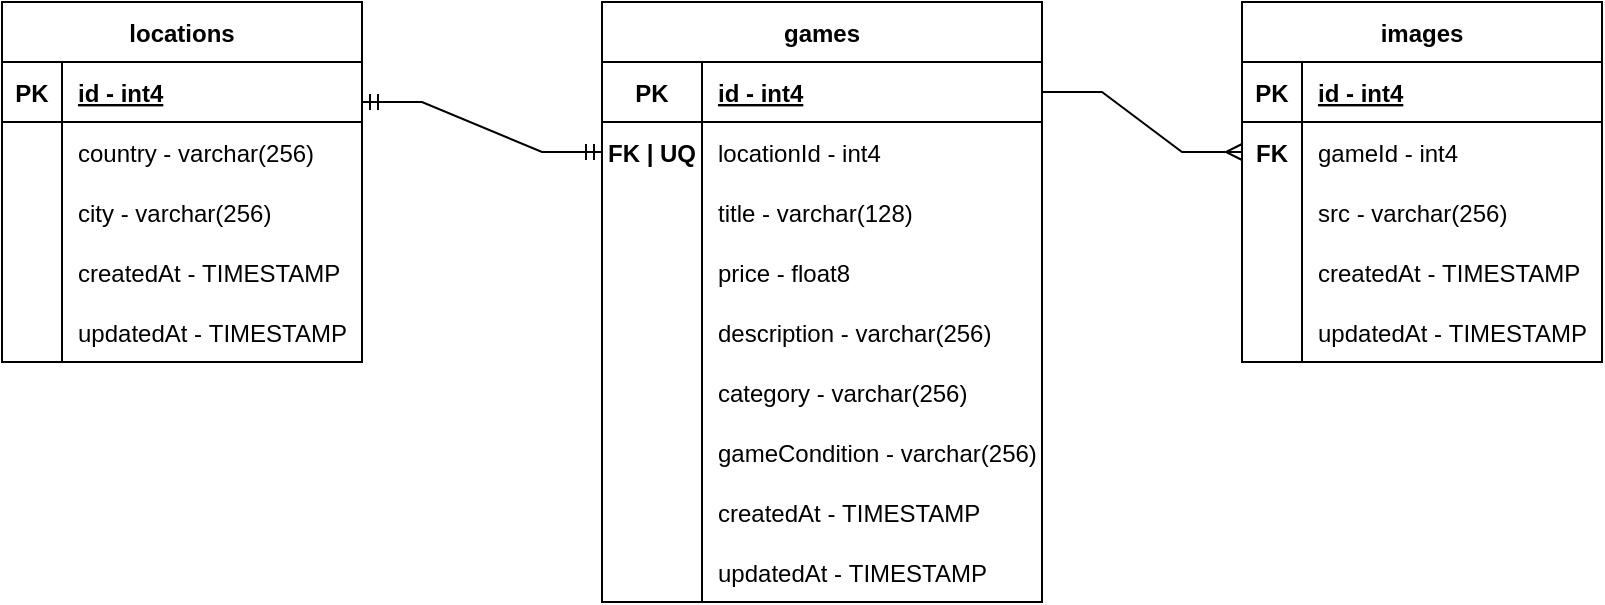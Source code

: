 <mxfile version="20.6.2" type="github">
  <diagram name="Page-1" id="e56a1550-8fbb-45ad-956c-1786394a9013">
    <mxGraphModel dx="1975" dy="491" grid="1" gridSize="10" guides="1" tooltips="1" connect="1" arrows="1" fold="1" page="1" pageScale="1" pageWidth="1100" pageHeight="850" background="none" math="0" shadow="0">
      <root>
        <mxCell id="0" />
        <mxCell id="1" parent="0" />
        <mxCell id="7V9Ia0XlGZe2Hx432Uq6-1" value="locations" style="shape=table;startSize=30;container=1;collapsible=1;childLayout=tableLayout;fixedRows=1;rowLines=0;fontStyle=1;align=center;resizeLast=1;" vertex="1" parent="1">
          <mxGeometry x="-20" y="380" width="180" height="180" as="geometry" />
        </mxCell>
        <mxCell id="7V9Ia0XlGZe2Hx432Uq6-2" value="" style="shape=tableRow;horizontal=0;startSize=0;swimlaneHead=0;swimlaneBody=0;fillColor=none;collapsible=0;dropTarget=0;points=[[0,0.5],[1,0.5]];portConstraint=eastwest;top=0;left=0;right=0;bottom=1;" vertex="1" parent="7V9Ia0XlGZe2Hx432Uq6-1">
          <mxGeometry y="30" width="180" height="30" as="geometry" />
        </mxCell>
        <mxCell id="7V9Ia0XlGZe2Hx432Uq6-3" value="PK" style="shape=partialRectangle;connectable=0;fillColor=none;top=0;left=0;bottom=0;right=0;fontStyle=1;overflow=hidden;" vertex="1" parent="7V9Ia0XlGZe2Hx432Uq6-2">
          <mxGeometry width="30" height="30" as="geometry">
            <mxRectangle width="30" height="30" as="alternateBounds" />
          </mxGeometry>
        </mxCell>
        <mxCell id="7V9Ia0XlGZe2Hx432Uq6-4" value="id - int4" style="shape=partialRectangle;connectable=0;fillColor=none;top=0;left=0;bottom=0;right=0;align=left;spacingLeft=6;fontStyle=5;overflow=hidden;" vertex="1" parent="7V9Ia0XlGZe2Hx432Uq6-2">
          <mxGeometry x="30" width="150" height="30" as="geometry">
            <mxRectangle width="150" height="30" as="alternateBounds" />
          </mxGeometry>
        </mxCell>
        <mxCell id="7V9Ia0XlGZe2Hx432Uq6-5" value="" style="shape=tableRow;horizontal=0;startSize=0;swimlaneHead=0;swimlaneBody=0;fillColor=none;collapsible=0;dropTarget=0;points=[[0,0.5],[1,0.5]];portConstraint=eastwest;top=0;left=0;right=0;bottom=0;" vertex="1" parent="7V9Ia0XlGZe2Hx432Uq6-1">
          <mxGeometry y="60" width="180" height="30" as="geometry" />
        </mxCell>
        <mxCell id="7V9Ia0XlGZe2Hx432Uq6-6" value="" style="shape=partialRectangle;connectable=0;fillColor=none;top=0;left=0;bottom=0;right=0;editable=1;overflow=hidden;" vertex="1" parent="7V9Ia0XlGZe2Hx432Uq6-5">
          <mxGeometry width="30" height="30" as="geometry">
            <mxRectangle width="30" height="30" as="alternateBounds" />
          </mxGeometry>
        </mxCell>
        <mxCell id="7V9Ia0XlGZe2Hx432Uq6-7" value="country - varchar(256)" style="shape=partialRectangle;connectable=0;fillColor=none;top=0;left=0;bottom=0;right=0;align=left;spacingLeft=6;overflow=hidden;" vertex="1" parent="7V9Ia0XlGZe2Hx432Uq6-5">
          <mxGeometry x="30" width="150" height="30" as="geometry">
            <mxRectangle width="150" height="30" as="alternateBounds" />
          </mxGeometry>
        </mxCell>
        <mxCell id="7V9Ia0XlGZe2Hx432Uq6-8" value="" style="shape=tableRow;horizontal=0;startSize=0;swimlaneHead=0;swimlaneBody=0;fillColor=none;collapsible=0;dropTarget=0;points=[[0,0.5],[1,0.5]];portConstraint=eastwest;top=0;left=0;right=0;bottom=0;" vertex="1" parent="7V9Ia0XlGZe2Hx432Uq6-1">
          <mxGeometry y="90" width="180" height="30" as="geometry" />
        </mxCell>
        <mxCell id="7V9Ia0XlGZe2Hx432Uq6-9" value="" style="shape=partialRectangle;connectable=0;fillColor=none;top=0;left=0;bottom=0;right=0;editable=1;overflow=hidden;" vertex="1" parent="7V9Ia0XlGZe2Hx432Uq6-8">
          <mxGeometry width="30" height="30" as="geometry">
            <mxRectangle width="30" height="30" as="alternateBounds" />
          </mxGeometry>
        </mxCell>
        <mxCell id="7V9Ia0XlGZe2Hx432Uq6-10" value="city - varchar(256)" style="shape=partialRectangle;connectable=0;fillColor=none;top=0;left=0;bottom=0;right=0;align=left;spacingLeft=6;overflow=hidden;" vertex="1" parent="7V9Ia0XlGZe2Hx432Uq6-8">
          <mxGeometry x="30" width="150" height="30" as="geometry">
            <mxRectangle width="150" height="30" as="alternateBounds" />
          </mxGeometry>
        </mxCell>
        <mxCell id="7V9Ia0XlGZe2Hx432Uq6-11" value="" style="shape=tableRow;horizontal=0;startSize=0;swimlaneHead=0;swimlaneBody=0;fillColor=none;collapsible=0;dropTarget=0;points=[[0,0.5],[1,0.5]];portConstraint=eastwest;top=0;left=0;right=0;bottom=0;" vertex="1" parent="7V9Ia0XlGZe2Hx432Uq6-1">
          <mxGeometry y="120" width="180" height="30" as="geometry" />
        </mxCell>
        <mxCell id="7V9Ia0XlGZe2Hx432Uq6-12" value="" style="shape=partialRectangle;connectable=0;fillColor=none;top=0;left=0;bottom=0;right=0;editable=1;overflow=hidden;" vertex="1" parent="7V9Ia0XlGZe2Hx432Uq6-11">
          <mxGeometry width="30" height="30" as="geometry">
            <mxRectangle width="30" height="30" as="alternateBounds" />
          </mxGeometry>
        </mxCell>
        <mxCell id="7V9Ia0XlGZe2Hx432Uq6-13" value="createdAt - TIMESTAMP" style="shape=partialRectangle;connectable=0;fillColor=none;top=0;left=0;bottom=0;right=0;align=left;spacingLeft=6;overflow=hidden;" vertex="1" parent="7V9Ia0XlGZe2Hx432Uq6-11">
          <mxGeometry x="30" width="150" height="30" as="geometry">
            <mxRectangle width="150" height="30" as="alternateBounds" />
          </mxGeometry>
        </mxCell>
        <mxCell id="7V9Ia0XlGZe2Hx432Uq6-73" value="" style="shape=tableRow;horizontal=0;startSize=0;swimlaneHead=0;swimlaneBody=0;fillColor=none;collapsible=0;dropTarget=0;points=[[0,0.5],[1,0.5]];portConstraint=eastwest;top=0;left=0;right=0;bottom=0;" vertex="1" parent="7V9Ia0XlGZe2Hx432Uq6-1">
          <mxGeometry y="150" width="180" height="30" as="geometry" />
        </mxCell>
        <mxCell id="7V9Ia0XlGZe2Hx432Uq6-74" value="" style="shape=partialRectangle;connectable=0;fillColor=none;top=0;left=0;bottom=0;right=0;editable=1;overflow=hidden;" vertex="1" parent="7V9Ia0XlGZe2Hx432Uq6-73">
          <mxGeometry width="30" height="30" as="geometry">
            <mxRectangle width="30" height="30" as="alternateBounds" />
          </mxGeometry>
        </mxCell>
        <mxCell id="7V9Ia0XlGZe2Hx432Uq6-75" value="updatedAt - TIMESTAMP" style="shape=partialRectangle;connectable=0;fillColor=none;top=0;left=0;bottom=0;right=0;align=left;spacingLeft=6;overflow=hidden;" vertex="1" parent="7V9Ia0XlGZe2Hx432Uq6-73">
          <mxGeometry x="30" width="150" height="30" as="geometry">
            <mxRectangle width="150" height="30" as="alternateBounds" />
          </mxGeometry>
        </mxCell>
        <mxCell id="7V9Ia0XlGZe2Hx432Uq6-159" value="images" style="shape=table;startSize=30;container=1;collapsible=1;childLayout=tableLayout;fixedRows=1;rowLines=0;fontStyle=1;align=center;resizeLast=1;" vertex="1" parent="1">
          <mxGeometry x="600" y="380" width="180" height="180" as="geometry" />
        </mxCell>
        <mxCell id="7V9Ia0XlGZe2Hx432Uq6-160" value="" style="shape=tableRow;horizontal=0;startSize=0;swimlaneHead=0;swimlaneBody=0;fillColor=none;collapsible=0;dropTarget=0;points=[[0,0.5],[1,0.5]];portConstraint=eastwest;top=0;left=0;right=0;bottom=1;" vertex="1" parent="7V9Ia0XlGZe2Hx432Uq6-159">
          <mxGeometry y="30" width="180" height="30" as="geometry" />
        </mxCell>
        <mxCell id="7V9Ia0XlGZe2Hx432Uq6-161" value="PK" style="shape=partialRectangle;connectable=0;fillColor=none;top=0;left=0;bottom=0;right=0;fontStyle=1;overflow=hidden;" vertex="1" parent="7V9Ia0XlGZe2Hx432Uq6-160">
          <mxGeometry width="30" height="30" as="geometry">
            <mxRectangle width="30" height="30" as="alternateBounds" />
          </mxGeometry>
        </mxCell>
        <mxCell id="7V9Ia0XlGZe2Hx432Uq6-162" value="id - int4" style="shape=partialRectangle;connectable=0;fillColor=none;top=0;left=0;bottom=0;right=0;align=left;spacingLeft=6;fontStyle=5;overflow=hidden;" vertex="1" parent="7V9Ia0XlGZe2Hx432Uq6-160">
          <mxGeometry x="30" width="150" height="30" as="geometry">
            <mxRectangle width="150" height="30" as="alternateBounds" />
          </mxGeometry>
        </mxCell>
        <mxCell id="7V9Ia0XlGZe2Hx432Uq6-166" value="" style="shape=tableRow;horizontal=0;startSize=0;swimlaneHead=0;swimlaneBody=0;fillColor=none;collapsible=0;dropTarget=0;points=[[0,0.5],[1,0.5]];portConstraint=eastwest;top=0;left=0;right=0;bottom=0;" vertex="1" parent="7V9Ia0XlGZe2Hx432Uq6-159">
          <mxGeometry y="60" width="180" height="30" as="geometry" />
        </mxCell>
        <mxCell id="7V9Ia0XlGZe2Hx432Uq6-167" value="FK" style="shape=partialRectangle;connectable=0;fillColor=none;top=0;left=0;bottom=0;right=0;editable=1;overflow=hidden;fontStyle=1" vertex="1" parent="7V9Ia0XlGZe2Hx432Uq6-166">
          <mxGeometry width="30" height="30" as="geometry">
            <mxRectangle width="30" height="30" as="alternateBounds" />
          </mxGeometry>
        </mxCell>
        <mxCell id="7V9Ia0XlGZe2Hx432Uq6-168" value="gameId - int4" style="shape=partialRectangle;connectable=0;fillColor=none;top=0;left=0;bottom=0;right=0;align=left;spacingLeft=6;overflow=hidden;" vertex="1" parent="7V9Ia0XlGZe2Hx432Uq6-166">
          <mxGeometry x="30" width="150" height="30" as="geometry">
            <mxRectangle width="150" height="30" as="alternateBounds" />
          </mxGeometry>
        </mxCell>
        <mxCell id="7V9Ia0XlGZe2Hx432Uq6-163" value="" style="shape=tableRow;horizontal=0;startSize=0;swimlaneHead=0;swimlaneBody=0;fillColor=none;collapsible=0;dropTarget=0;points=[[0,0.5],[1,0.5]];portConstraint=eastwest;top=0;left=0;right=0;bottom=0;" vertex="1" parent="7V9Ia0XlGZe2Hx432Uq6-159">
          <mxGeometry y="90" width="180" height="30" as="geometry" />
        </mxCell>
        <mxCell id="7V9Ia0XlGZe2Hx432Uq6-164" value="" style="shape=partialRectangle;connectable=0;fillColor=none;top=0;left=0;bottom=0;right=0;editable=1;overflow=hidden;" vertex="1" parent="7V9Ia0XlGZe2Hx432Uq6-163">
          <mxGeometry width="30" height="30" as="geometry">
            <mxRectangle width="30" height="30" as="alternateBounds" />
          </mxGeometry>
        </mxCell>
        <mxCell id="7V9Ia0XlGZe2Hx432Uq6-165" value="src - varchar(256)" style="shape=partialRectangle;connectable=0;fillColor=none;top=0;left=0;bottom=0;right=0;align=left;spacingLeft=6;overflow=hidden;" vertex="1" parent="7V9Ia0XlGZe2Hx432Uq6-163">
          <mxGeometry x="30" width="150" height="30" as="geometry">
            <mxRectangle width="150" height="30" as="alternateBounds" />
          </mxGeometry>
        </mxCell>
        <mxCell id="7V9Ia0XlGZe2Hx432Uq6-177" value="" style="shape=tableRow;horizontal=0;startSize=0;swimlaneHead=0;swimlaneBody=0;fillColor=none;collapsible=0;dropTarget=0;points=[[0,0.5],[1,0.5]];portConstraint=eastwest;top=0;left=0;right=0;bottom=0;" vertex="1" parent="7V9Ia0XlGZe2Hx432Uq6-159">
          <mxGeometry y="120" width="180" height="30" as="geometry" />
        </mxCell>
        <mxCell id="7V9Ia0XlGZe2Hx432Uq6-178" value="" style="shape=partialRectangle;connectable=0;fillColor=none;top=0;left=0;bottom=0;right=0;editable=1;overflow=hidden;" vertex="1" parent="7V9Ia0XlGZe2Hx432Uq6-177">
          <mxGeometry width="30" height="30" as="geometry">
            <mxRectangle width="30" height="30" as="alternateBounds" />
          </mxGeometry>
        </mxCell>
        <mxCell id="7V9Ia0XlGZe2Hx432Uq6-179" value="createdAt - TIMESTAMP" style="shape=partialRectangle;connectable=0;fillColor=none;top=0;left=0;bottom=0;right=0;align=left;spacingLeft=6;overflow=hidden;" vertex="1" parent="7V9Ia0XlGZe2Hx432Uq6-177">
          <mxGeometry x="30" width="150" height="30" as="geometry">
            <mxRectangle width="150" height="30" as="alternateBounds" />
          </mxGeometry>
        </mxCell>
        <mxCell id="7V9Ia0XlGZe2Hx432Uq6-169" value="" style="shape=tableRow;horizontal=0;startSize=0;swimlaneHead=0;swimlaneBody=0;fillColor=none;collapsible=0;dropTarget=0;points=[[0,0.5],[1,0.5]];portConstraint=eastwest;top=0;left=0;right=0;bottom=0;" vertex="1" parent="7V9Ia0XlGZe2Hx432Uq6-159">
          <mxGeometry y="150" width="180" height="30" as="geometry" />
        </mxCell>
        <mxCell id="7V9Ia0XlGZe2Hx432Uq6-170" value="" style="shape=partialRectangle;connectable=0;fillColor=none;top=0;left=0;bottom=0;right=0;editable=1;overflow=hidden;" vertex="1" parent="7V9Ia0XlGZe2Hx432Uq6-169">
          <mxGeometry width="30" height="30" as="geometry">
            <mxRectangle width="30" height="30" as="alternateBounds" />
          </mxGeometry>
        </mxCell>
        <mxCell id="7V9Ia0XlGZe2Hx432Uq6-171" value="updatedAt - TIMESTAMP" style="shape=partialRectangle;connectable=0;fillColor=none;top=0;left=0;bottom=0;right=0;align=left;spacingLeft=6;overflow=hidden;" vertex="1" parent="7V9Ia0XlGZe2Hx432Uq6-169">
          <mxGeometry x="30" width="150" height="30" as="geometry">
            <mxRectangle width="150" height="30" as="alternateBounds" />
          </mxGeometry>
        </mxCell>
        <mxCell id="7V9Ia0XlGZe2Hx432Uq6-180" value="games" style="shape=table;startSize=30;container=1;collapsible=1;childLayout=tableLayout;fixedRows=1;rowLines=0;fontStyle=1;align=center;resizeLast=1;" vertex="1" parent="1">
          <mxGeometry x="280" y="380" width="220" height="300" as="geometry" />
        </mxCell>
        <mxCell id="7V9Ia0XlGZe2Hx432Uq6-181" value="" style="shape=tableRow;horizontal=0;startSize=0;swimlaneHead=0;swimlaneBody=0;fillColor=none;collapsible=0;dropTarget=0;points=[[0,0.5],[1,0.5]];portConstraint=eastwest;top=0;left=0;right=0;bottom=1;" vertex="1" parent="7V9Ia0XlGZe2Hx432Uq6-180">
          <mxGeometry y="30" width="220" height="30" as="geometry" />
        </mxCell>
        <mxCell id="7V9Ia0XlGZe2Hx432Uq6-182" value="PK" style="shape=partialRectangle;connectable=0;fillColor=none;top=0;left=0;bottom=0;right=0;fontStyle=1;overflow=hidden;" vertex="1" parent="7V9Ia0XlGZe2Hx432Uq6-181">
          <mxGeometry width="50" height="30" as="geometry">
            <mxRectangle width="50" height="30" as="alternateBounds" />
          </mxGeometry>
        </mxCell>
        <mxCell id="7V9Ia0XlGZe2Hx432Uq6-183" value="id - int4" style="shape=partialRectangle;connectable=0;fillColor=none;top=0;left=0;bottom=0;right=0;align=left;spacingLeft=6;fontStyle=5;overflow=hidden;" vertex="1" parent="7V9Ia0XlGZe2Hx432Uq6-181">
          <mxGeometry x="50" width="170" height="30" as="geometry">
            <mxRectangle width="170" height="30" as="alternateBounds" />
          </mxGeometry>
        </mxCell>
        <mxCell id="7V9Ia0XlGZe2Hx432Uq6-184" value="" style="shape=tableRow;horizontal=0;startSize=0;swimlaneHead=0;swimlaneBody=0;fillColor=none;collapsible=0;dropTarget=0;points=[[0,0.5],[1,0.5]];portConstraint=eastwest;top=0;left=0;right=0;bottom=0;" vertex="1" parent="7V9Ia0XlGZe2Hx432Uq6-180">
          <mxGeometry y="60" width="220" height="30" as="geometry" />
        </mxCell>
        <mxCell id="7V9Ia0XlGZe2Hx432Uq6-185" value="FK | UQ" style="shape=partialRectangle;connectable=0;fillColor=none;top=0;left=0;bottom=0;right=0;editable=1;overflow=hidden;fontStyle=1" vertex="1" parent="7V9Ia0XlGZe2Hx432Uq6-184">
          <mxGeometry width="50" height="30" as="geometry">
            <mxRectangle width="50" height="30" as="alternateBounds" />
          </mxGeometry>
        </mxCell>
        <mxCell id="7V9Ia0XlGZe2Hx432Uq6-186" value="locationId - int4" style="shape=partialRectangle;connectable=0;fillColor=none;top=0;left=0;bottom=0;right=0;align=left;spacingLeft=6;overflow=hidden;" vertex="1" parent="7V9Ia0XlGZe2Hx432Uq6-184">
          <mxGeometry x="50" width="170" height="30" as="geometry">
            <mxRectangle width="170" height="30" as="alternateBounds" />
          </mxGeometry>
        </mxCell>
        <mxCell id="7V9Ia0XlGZe2Hx432Uq6-187" value="" style="shape=tableRow;horizontal=0;startSize=0;swimlaneHead=0;swimlaneBody=0;fillColor=none;collapsible=0;dropTarget=0;points=[[0,0.5],[1,0.5]];portConstraint=eastwest;top=0;left=0;right=0;bottom=0;" vertex="1" parent="7V9Ia0XlGZe2Hx432Uq6-180">
          <mxGeometry y="90" width="220" height="30" as="geometry" />
        </mxCell>
        <mxCell id="7V9Ia0XlGZe2Hx432Uq6-188" value="" style="shape=partialRectangle;connectable=0;fillColor=none;top=0;left=0;bottom=0;right=0;editable=1;overflow=hidden;" vertex="1" parent="7V9Ia0XlGZe2Hx432Uq6-187">
          <mxGeometry width="50" height="30" as="geometry">
            <mxRectangle width="50" height="30" as="alternateBounds" />
          </mxGeometry>
        </mxCell>
        <mxCell id="7V9Ia0XlGZe2Hx432Uq6-189" value="title - varchar(128)" style="shape=partialRectangle;connectable=0;fillColor=none;top=0;left=0;bottom=0;right=0;align=left;spacingLeft=6;overflow=hidden;" vertex="1" parent="7V9Ia0XlGZe2Hx432Uq6-187">
          <mxGeometry x="50" width="170" height="30" as="geometry">
            <mxRectangle width="170" height="30" as="alternateBounds" />
          </mxGeometry>
        </mxCell>
        <mxCell id="7V9Ia0XlGZe2Hx432Uq6-190" value="" style="shape=tableRow;horizontal=0;startSize=0;swimlaneHead=0;swimlaneBody=0;fillColor=none;collapsible=0;dropTarget=0;points=[[0,0.5],[1,0.5]];portConstraint=eastwest;top=0;left=0;right=0;bottom=0;" vertex="1" parent="7V9Ia0XlGZe2Hx432Uq6-180">
          <mxGeometry y="120" width="220" height="30" as="geometry" />
        </mxCell>
        <mxCell id="7V9Ia0XlGZe2Hx432Uq6-191" value="" style="shape=partialRectangle;connectable=0;fillColor=none;top=0;left=0;bottom=0;right=0;editable=1;overflow=hidden;" vertex="1" parent="7V9Ia0XlGZe2Hx432Uq6-190">
          <mxGeometry width="50" height="30" as="geometry">
            <mxRectangle width="50" height="30" as="alternateBounds" />
          </mxGeometry>
        </mxCell>
        <mxCell id="7V9Ia0XlGZe2Hx432Uq6-192" value="price - float8" style="shape=partialRectangle;connectable=0;fillColor=none;top=0;left=0;bottom=0;right=0;align=left;spacingLeft=6;overflow=hidden;" vertex="1" parent="7V9Ia0XlGZe2Hx432Uq6-190">
          <mxGeometry x="50" width="170" height="30" as="geometry">
            <mxRectangle width="170" height="30" as="alternateBounds" />
          </mxGeometry>
        </mxCell>
        <mxCell id="7V9Ia0XlGZe2Hx432Uq6-194" value="" style="shape=tableRow;horizontal=0;startSize=0;swimlaneHead=0;swimlaneBody=0;fillColor=none;collapsible=0;dropTarget=0;points=[[0,0.5],[1,0.5]];portConstraint=eastwest;top=0;left=0;right=0;bottom=0;" vertex="1" parent="7V9Ia0XlGZe2Hx432Uq6-180">
          <mxGeometry y="150" width="220" height="30" as="geometry" />
        </mxCell>
        <mxCell id="7V9Ia0XlGZe2Hx432Uq6-195" value="" style="shape=partialRectangle;connectable=0;fillColor=none;top=0;left=0;bottom=0;right=0;editable=1;overflow=hidden;" vertex="1" parent="7V9Ia0XlGZe2Hx432Uq6-194">
          <mxGeometry width="50" height="30" as="geometry">
            <mxRectangle width="50" height="30" as="alternateBounds" />
          </mxGeometry>
        </mxCell>
        <mxCell id="7V9Ia0XlGZe2Hx432Uq6-196" value="description - varchar(256)" style="shape=partialRectangle;connectable=0;fillColor=none;top=0;left=0;bottom=0;right=0;align=left;spacingLeft=6;overflow=hidden;" vertex="1" parent="7V9Ia0XlGZe2Hx432Uq6-194">
          <mxGeometry x="50" width="170" height="30" as="geometry">
            <mxRectangle width="170" height="30" as="alternateBounds" />
          </mxGeometry>
        </mxCell>
        <mxCell id="7V9Ia0XlGZe2Hx432Uq6-198" value="" style="shape=tableRow;horizontal=0;startSize=0;swimlaneHead=0;swimlaneBody=0;fillColor=none;collapsible=0;dropTarget=0;points=[[0,0.5],[1,0.5]];portConstraint=eastwest;top=0;left=0;right=0;bottom=0;" vertex="1" parent="7V9Ia0XlGZe2Hx432Uq6-180">
          <mxGeometry y="180" width="220" height="30" as="geometry" />
        </mxCell>
        <mxCell id="7V9Ia0XlGZe2Hx432Uq6-199" value="" style="shape=partialRectangle;connectable=0;fillColor=none;top=0;left=0;bottom=0;right=0;editable=1;overflow=hidden;" vertex="1" parent="7V9Ia0XlGZe2Hx432Uq6-198">
          <mxGeometry width="50" height="30" as="geometry">
            <mxRectangle width="50" height="30" as="alternateBounds" />
          </mxGeometry>
        </mxCell>
        <mxCell id="7V9Ia0XlGZe2Hx432Uq6-200" value="category - varchar(256)" style="shape=partialRectangle;connectable=0;fillColor=none;top=0;left=0;bottom=0;right=0;align=left;spacingLeft=6;overflow=hidden;" vertex="1" parent="7V9Ia0XlGZe2Hx432Uq6-198">
          <mxGeometry x="50" width="170" height="30" as="geometry">
            <mxRectangle width="170" height="30" as="alternateBounds" />
          </mxGeometry>
        </mxCell>
        <mxCell id="7V9Ia0XlGZe2Hx432Uq6-202" value="" style="shape=tableRow;horizontal=0;startSize=0;swimlaneHead=0;swimlaneBody=0;fillColor=none;collapsible=0;dropTarget=0;points=[[0,0.5],[1,0.5]];portConstraint=eastwest;top=0;left=0;right=0;bottom=0;" vertex="1" parent="7V9Ia0XlGZe2Hx432Uq6-180">
          <mxGeometry y="210" width="220" height="30" as="geometry" />
        </mxCell>
        <mxCell id="7V9Ia0XlGZe2Hx432Uq6-203" value="" style="shape=partialRectangle;connectable=0;fillColor=none;top=0;left=0;bottom=0;right=0;editable=1;overflow=hidden;" vertex="1" parent="7V9Ia0XlGZe2Hx432Uq6-202">
          <mxGeometry width="50" height="30" as="geometry">
            <mxRectangle width="50" height="30" as="alternateBounds" />
          </mxGeometry>
        </mxCell>
        <mxCell id="7V9Ia0XlGZe2Hx432Uq6-204" value="gameCondition - varchar(256)" style="shape=partialRectangle;connectable=0;fillColor=none;top=0;left=0;bottom=0;right=0;align=left;spacingLeft=6;overflow=hidden;" vertex="1" parent="7V9Ia0XlGZe2Hx432Uq6-202">
          <mxGeometry x="50" width="170" height="30" as="geometry">
            <mxRectangle width="170" height="30" as="alternateBounds" />
          </mxGeometry>
        </mxCell>
        <mxCell id="7V9Ia0XlGZe2Hx432Uq6-206" value="" style="shape=tableRow;horizontal=0;startSize=0;swimlaneHead=0;swimlaneBody=0;fillColor=none;collapsible=0;dropTarget=0;points=[[0,0.5],[1,0.5]];portConstraint=eastwest;top=0;left=0;right=0;bottom=0;" vertex="1" parent="7V9Ia0XlGZe2Hx432Uq6-180">
          <mxGeometry y="240" width="220" height="30" as="geometry" />
        </mxCell>
        <mxCell id="7V9Ia0XlGZe2Hx432Uq6-207" value="" style="shape=partialRectangle;connectable=0;fillColor=none;top=0;left=0;bottom=0;right=0;editable=1;overflow=hidden;" vertex="1" parent="7V9Ia0XlGZe2Hx432Uq6-206">
          <mxGeometry width="50" height="30" as="geometry">
            <mxRectangle width="50" height="30" as="alternateBounds" />
          </mxGeometry>
        </mxCell>
        <mxCell id="7V9Ia0XlGZe2Hx432Uq6-208" value="createdAt - TIMESTAMP" style="shape=partialRectangle;connectable=0;fillColor=none;top=0;left=0;bottom=0;right=0;align=left;spacingLeft=6;overflow=hidden;" vertex="1" parent="7V9Ia0XlGZe2Hx432Uq6-206">
          <mxGeometry x="50" width="170" height="30" as="geometry">
            <mxRectangle width="170" height="30" as="alternateBounds" />
          </mxGeometry>
        </mxCell>
        <mxCell id="7V9Ia0XlGZe2Hx432Uq6-210" value="" style="shape=tableRow;horizontal=0;startSize=0;swimlaneHead=0;swimlaneBody=0;fillColor=none;collapsible=0;dropTarget=0;points=[[0,0.5],[1,0.5]];portConstraint=eastwest;top=0;left=0;right=0;bottom=0;" vertex="1" parent="7V9Ia0XlGZe2Hx432Uq6-180">
          <mxGeometry y="270" width="220" height="30" as="geometry" />
        </mxCell>
        <mxCell id="7V9Ia0XlGZe2Hx432Uq6-211" value="" style="shape=partialRectangle;connectable=0;fillColor=none;top=0;left=0;bottom=0;right=0;editable=1;overflow=hidden;" vertex="1" parent="7V9Ia0XlGZe2Hx432Uq6-210">
          <mxGeometry width="50" height="30" as="geometry">
            <mxRectangle width="50" height="30" as="alternateBounds" />
          </mxGeometry>
        </mxCell>
        <mxCell id="7V9Ia0XlGZe2Hx432Uq6-212" value="updatedAt - TIMESTAMP" style="shape=partialRectangle;connectable=0;fillColor=none;top=0;left=0;bottom=0;right=0;align=left;spacingLeft=6;overflow=hidden;" vertex="1" parent="7V9Ia0XlGZe2Hx432Uq6-210">
          <mxGeometry x="50" width="170" height="30" as="geometry">
            <mxRectangle width="170" height="30" as="alternateBounds" />
          </mxGeometry>
        </mxCell>
        <mxCell id="7V9Ia0XlGZe2Hx432Uq6-230" value="" style="edgeStyle=entityRelationEdgeStyle;fontSize=12;html=1;endArrow=ERmandOne;startArrow=ERmandOne;rounded=0;entryX=0;entryY=0.5;entryDx=0;entryDy=0;exitX=1;exitY=0.667;exitDx=0;exitDy=0;exitPerimeter=0;" edge="1" parent="1" source="7V9Ia0XlGZe2Hx432Uq6-2" target="7V9Ia0XlGZe2Hx432Uq6-184">
          <mxGeometry width="100" height="100" relative="1" as="geometry">
            <mxPoint x="190" y="660" as="sourcePoint" />
            <mxPoint x="290" y="560" as="targetPoint" />
          </mxGeometry>
        </mxCell>
        <mxCell id="7V9Ia0XlGZe2Hx432Uq6-231" value="" style="edgeStyle=entityRelationEdgeStyle;fontSize=12;html=1;endArrow=ERmany;rounded=0;" edge="1" parent="1" source="7V9Ia0XlGZe2Hx432Uq6-181" target="7V9Ia0XlGZe2Hx432Uq6-166">
          <mxGeometry width="100" height="100" relative="1" as="geometry">
            <mxPoint x="520" y="425" as="sourcePoint" />
            <mxPoint x="620" y="325" as="targetPoint" />
          </mxGeometry>
        </mxCell>
      </root>
    </mxGraphModel>
  </diagram>
</mxfile>
